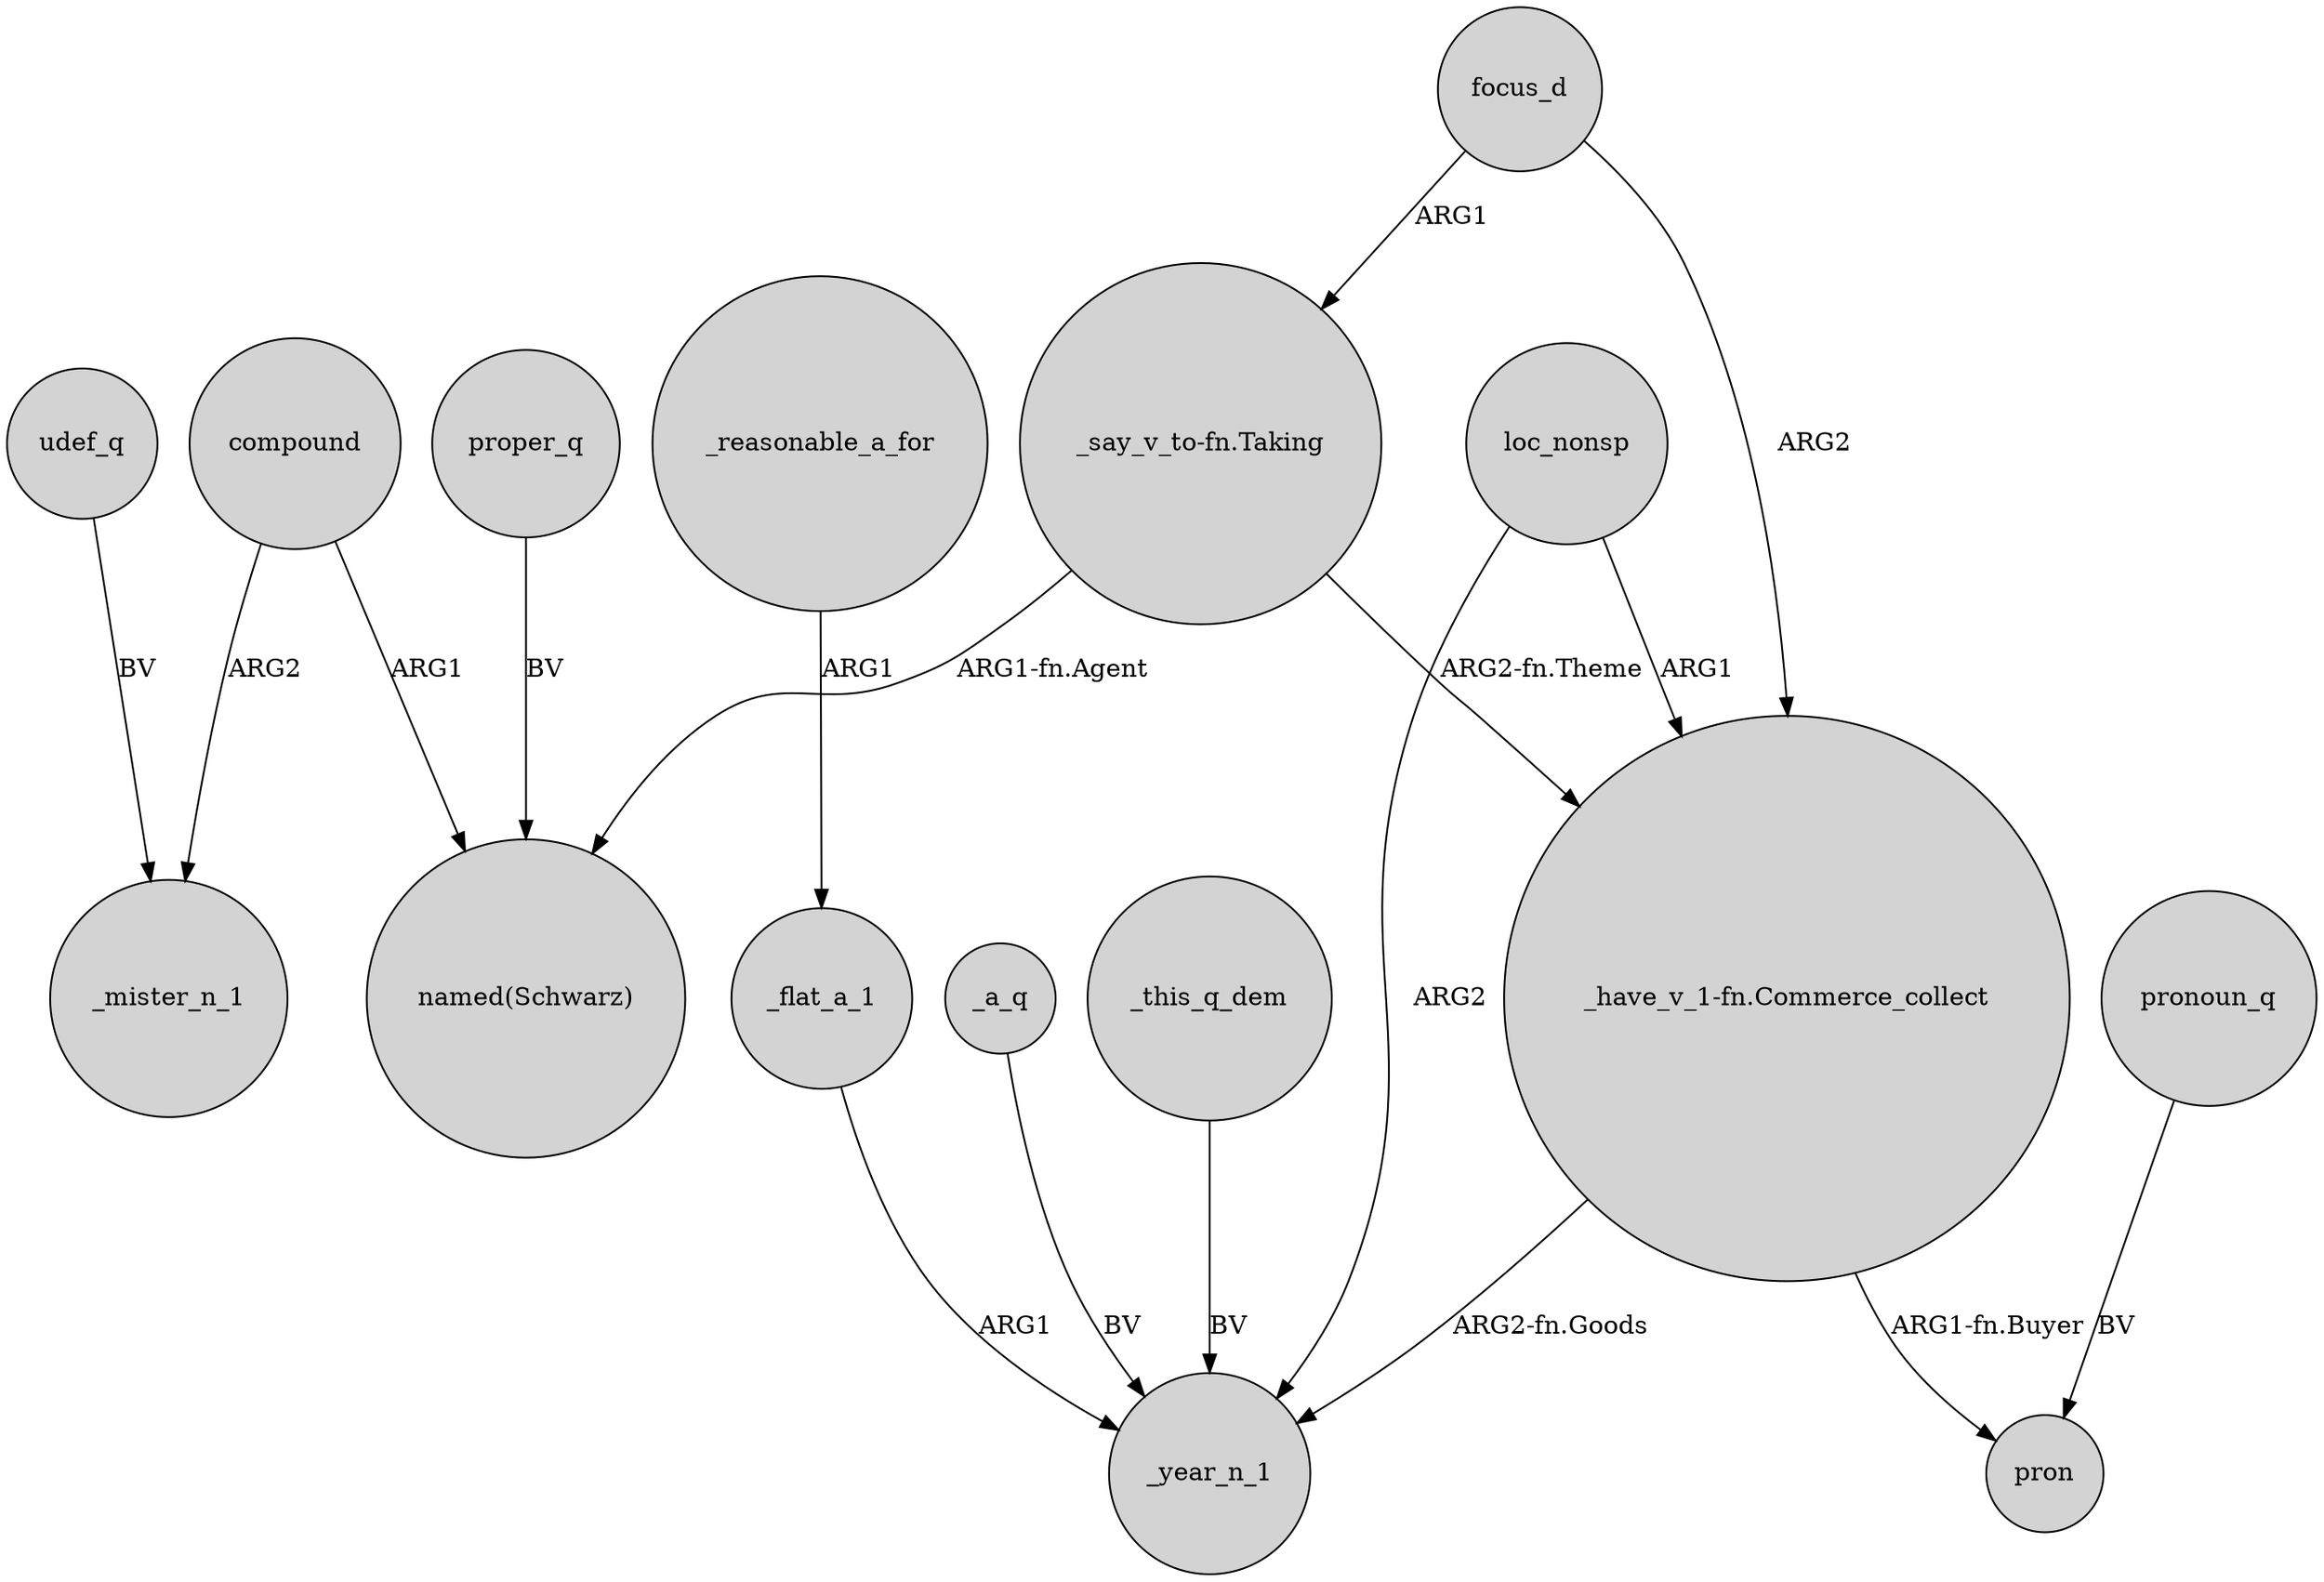 digraph {
	node [shape=circle style=filled]
	"_say_v_to-fn.Taking" -> "named(Schwarz)" [label="ARG1-fn.Agent"]
	_flat_a_1 -> _year_n_1 [label=ARG1]
	"_say_v_to-fn.Taking" -> "_have_v_1-fn.Commerce_collect" [label="ARG2-fn.Theme"]
	focus_d -> "_have_v_1-fn.Commerce_collect" [label=ARG2]
	"_have_v_1-fn.Commerce_collect" -> pron [label="ARG1-fn.Buyer"]
	compound -> _mister_n_1 [label=ARG2]
	loc_nonsp -> "_have_v_1-fn.Commerce_collect" [label=ARG1]
	_a_q -> _year_n_1 [label=BV]
	udef_q -> _mister_n_1 [label=BV]
	focus_d -> "_say_v_to-fn.Taking" [label=ARG1]
	proper_q -> "named(Schwarz)" [label=BV]
	loc_nonsp -> _year_n_1 [label=ARG2]
	_reasonable_a_for -> _flat_a_1 [label=ARG1]
	_this_q_dem -> _year_n_1 [label=BV]
	"_have_v_1-fn.Commerce_collect" -> _year_n_1 [label="ARG2-fn.Goods"]
	pronoun_q -> pron [label=BV]
	compound -> "named(Schwarz)" [label=ARG1]
}
